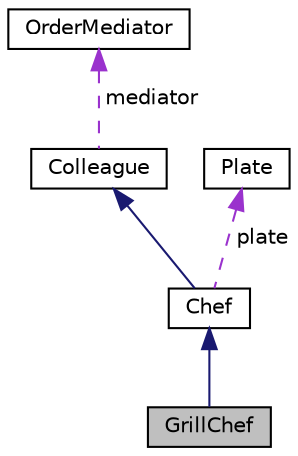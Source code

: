 digraph "GrillChef"
{
 // LATEX_PDF_SIZE
  edge [fontname="Helvetica",fontsize="10",labelfontname="Helvetica",labelfontsize="10"];
  node [fontname="Helvetica",fontsize="10",shape=record];
  Node1 [label="GrillChef",height=0.2,width=0.4,color="black", fillcolor="grey75", style="filled", fontcolor="black",tooltip="The GrillChef class is a concrete class that inherits from the Chef abstract class."];
  Node2 -> Node1 [dir="back",color="midnightblue",fontsize="10",style="solid"];
  Node2 [label="Chef",height=0.2,width=0.4,color="black", fillcolor="white", style="filled",URL="$classChef.html",tooltip="The Chef class is an abstract base class that defines the interface for creating meals and receiving ..."];
  Node3 -> Node2 [dir="back",color="midnightblue",fontsize="10",style="solid"];
  Node3 [label="Colleague",height=0.2,width=0.4,color="black", fillcolor="white", style="filled",URL="$classColleague.html",tooltip="The Colleague class is an abstract base class that defines the interface for objects that communicate..."];
  Node4 -> Node3 [dir="back",color="darkorchid3",fontsize="10",style="dashed",label=" mediator" ];
  Node4 [label="OrderMediator",height=0.2,width=0.4,color="black", fillcolor="white", style="filled",URL="$classOrderMediator.html",tooltip="The OrderMediator class is an abstract class that defines the interface for a mediator between the Wa..."];
  Node5 -> Node2 [dir="back",color="darkorchid3",fontsize="10",style="dashed",label=" plate" ];
  Node5 [label="Plate",height=0.2,width=0.4,color="black", fillcolor="white", style="filled",URL="$classPlate.html",tooltip="The Plate class represents a plate that can hold multiple meals for a customer at a table."];
}
